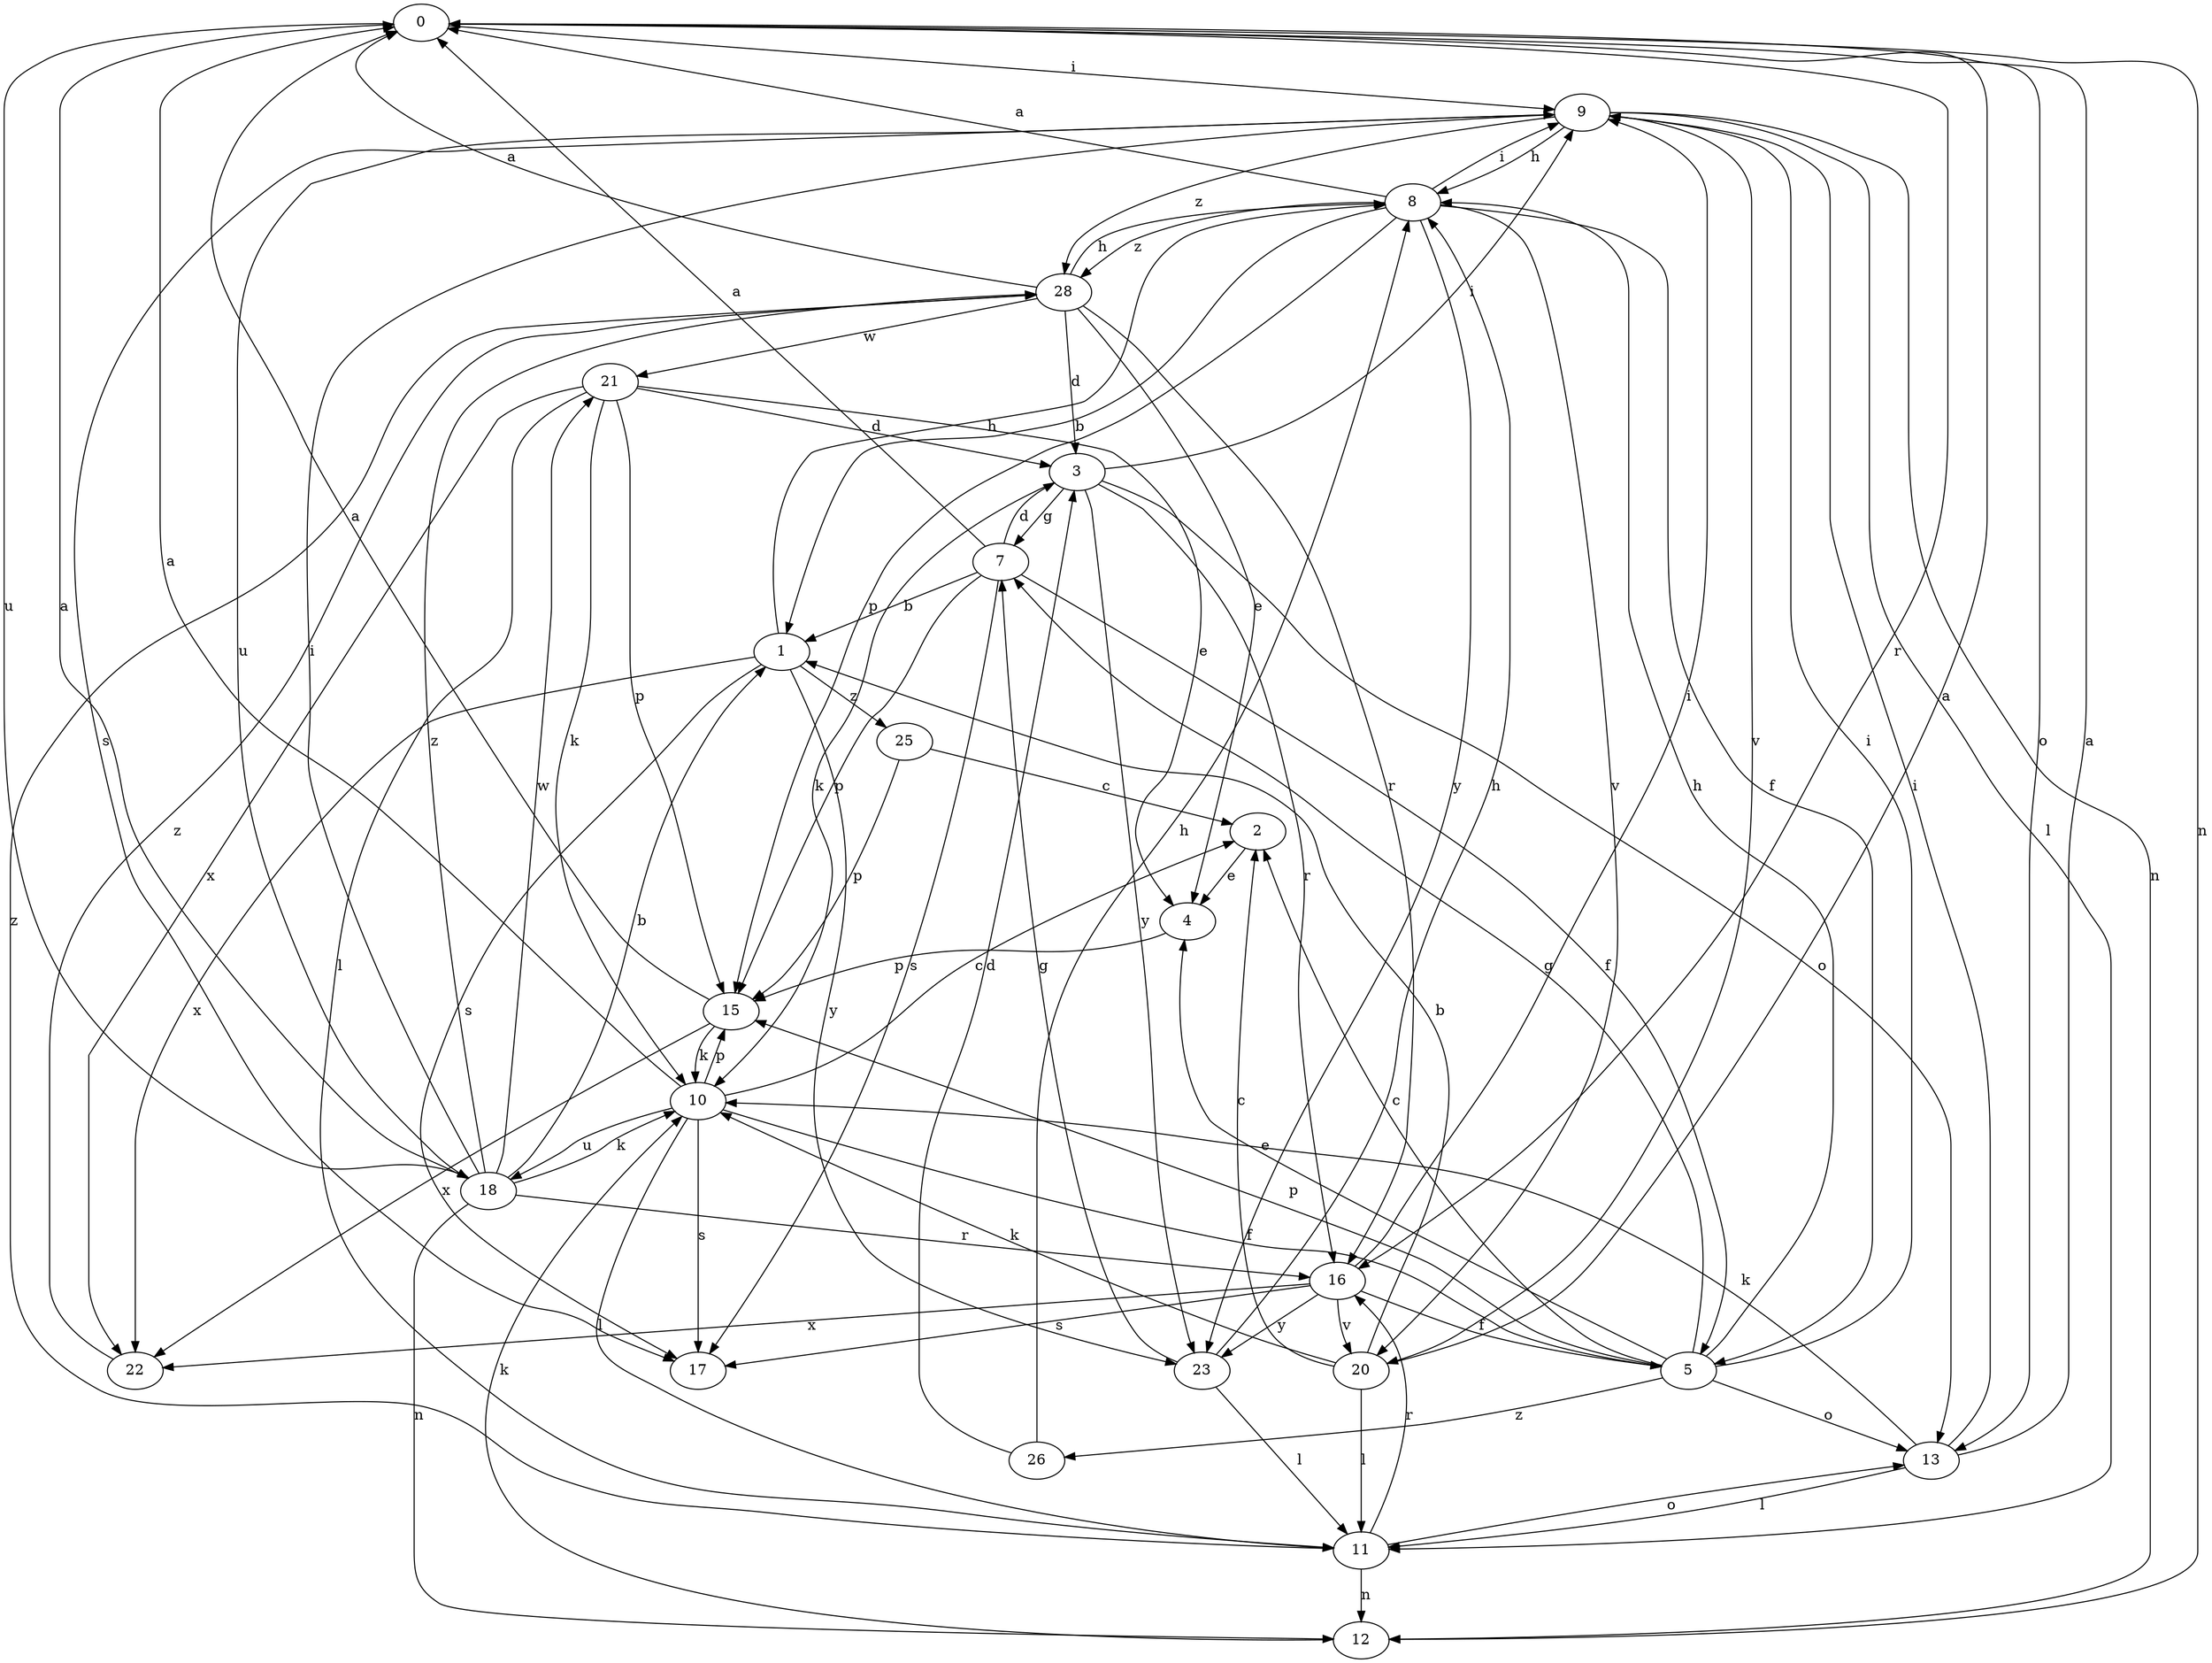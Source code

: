 strict digraph  {
0;
1;
2;
3;
4;
5;
7;
8;
9;
10;
11;
12;
13;
15;
16;
17;
18;
20;
21;
22;
23;
25;
26;
28;
0 -> 9  [label=i];
0 -> 12  [label=n];
0 -> 13  [label=o];
0 -> 16  [label=r];
0 -> 18  [label=u];
1 -> 8  [label=h];
1 -> 17  [label=s];
1 -> 22  [label=x];
1 -> 23  [label=y];
1 -> 25  [label=z];
2 -> 4  [label=e];
3 -> 7  [label=g];
3 -> 9  [label=i];
3 -> 10  [label=k];
3 -> 13  [label=o];
3 -> 16  [label=r];
3 -> 23  [label=y];
4 -> 15  [label=p];
5 -> 2  [label=c];
5 -> 4  [label=e];
5 -> 7  [label=g];
5 -> 8  [label=h];
5 -> 9  [label=i];
5 -> 13  [label=o];
5 -> 15  [label=p];
5 -> 26  [label=z];
7 -> 0  [label=a];
7 -> 1  [label=b];
7 -> 3  [label=d];
7 -> 5  [label=f];
7 -> 15  [label=p];
7 -> 17  [label=s];
8 -> 0  [label=a];
8 -> 1  [label=b];
8 -> 5  [label=f];
8 -> 9  [label=i];
8 -> 15  [label=p];
8 -> 20  [label=v];
8 -> 23  [label=y];
8 -> 28  [label=z];
9 -> 8  [label=h];
9 -> 11  [label=l];
9 -> 12  [label=n];
9 -> 17  [label=s];
9 -> 18  [label=u];
9 -> 20  [label=v];
9 -> 28  [label=z];
10 -> 0  [label=a];
10 -> 2  [label=c];
10 -> 5  [label=f];
10 -> 11  [label=l];
10 -> 15  [label=p];
10 -> 17  [label=s];
10 -> 18  [label=u];
11 -> 12  [label=n];
11 -> 13  [label=o];
11 -> 16  [label=r];
11 -> 28  [label=z];
12 -> 10  [label=k];
13 -> 0  [label=a];
13 -> 9  [label=i];
13 -> 10  [label=k];
13 -> 11  [label=l];
15 -> 0  [label=a];
15 -> 10  [label=k];
15 -> 22  [label=x];
16 -> 5  [label=f];
16 -> 9  [label=i];
16 -> 17  [label=s];
16 -> 20  [label=v];
16 -> 22  [label=x];
16 -> 23  [label=y];
18 -> 0  [label=a];
18 -> 1  [label=b];
18 -> 9  [label=i];
18 -> 10  [label=k];
18 -> 12  [label=n];
18 -> 16  [label=r];
18 -> 21  [label=w];
18 -> 28  [label=z];
20 -> 0  [label=a];
20 -> 1  [label=b];
20 -> 2  [label=c];
20 -> 10  [label=k];
20 -> 11  [label=l];
21 -> 3  [label=d];
21 -> 4  [label=e];
21 -> 10  [label=k];
21 -> 11  [label=l];
21 -> 15  [label=p];
21 -> 22  [label=x];
22 -> 28  [label=z];
23 -> 7  [label=g];
23 -> 8  [label=h];
23 -> 11  [label=l];
25 -> 2  [label=c];
25 -> 15  [label=p];
26 -> 3  [label=d];
26 -> 8  [label=h];
28 -> 0  [label=a];
28 -> 3  [label=d];
28 -> 4  [label=e];
28 -> 8  [label=h];
28 -> 16  [label=r];
28 -> 21  [label=w];
}
